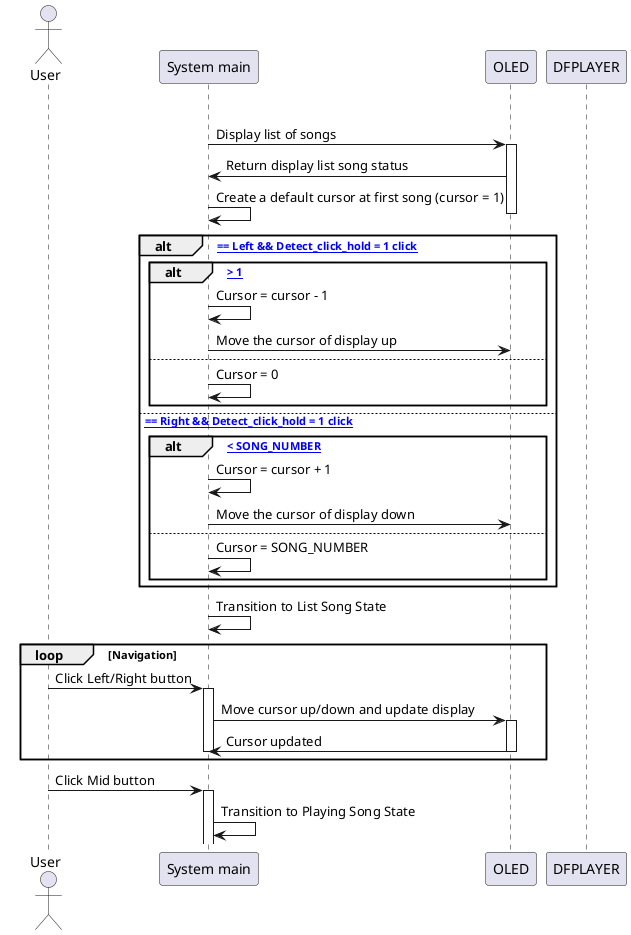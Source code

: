 @startuml system_list_song_screen
actor User
participant "System main"   as    System_main
participant OLED
participant DFPLAYER

group interact with OLED
System_main -> OLED: Display list of songs
activate OLED
OLED -> System_main: Return display list song status  
System_main -> System_main: Create a default cursor at first song (cursor = 1)
deactivate OLED


alt [Detect_button_press == Left && Detect_click_hold = 1 click]
  alt [Cursor > 1]
    System_main -> System_main: Cursor = cursor - 1 
    System_main -> OLED: Move the cursor of display up
  else
    System_main -> System_main: Cursor = 0
  end

else [Detect_button_press == Right && Detect_click_hold = 1 click]
  alt [Cursor < SONG_NUMBER]
    System_main -> System_main: Cursor = cursor + 1 
    System_main -> OLED: Move the cursor of display down
  else
    System_main -> System_main: Cursor = SONG_NUMBER
  end

end 

System_main -> System_main: Transition to List Song State

loop Navigation
    User -> System_main: Click Left/Right button
    activate System_main
    System_main -> OLED: Move cursor up/down and update display
    activate OLED
    OLED -> System_main: Cursor updated
    deactivate OLED
    deactivate System_main
end

User -> System_main: Click Mid button
activate System_main

System_main -> System_main: Transition to Playing Song State
@enduml
